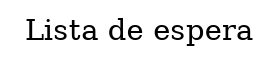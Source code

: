  digraph lisat_espera {
 label= "Lista de espera";
     node [shape=box, style=filled, color=blue, fillcolor=cornflowerblue];
 }
